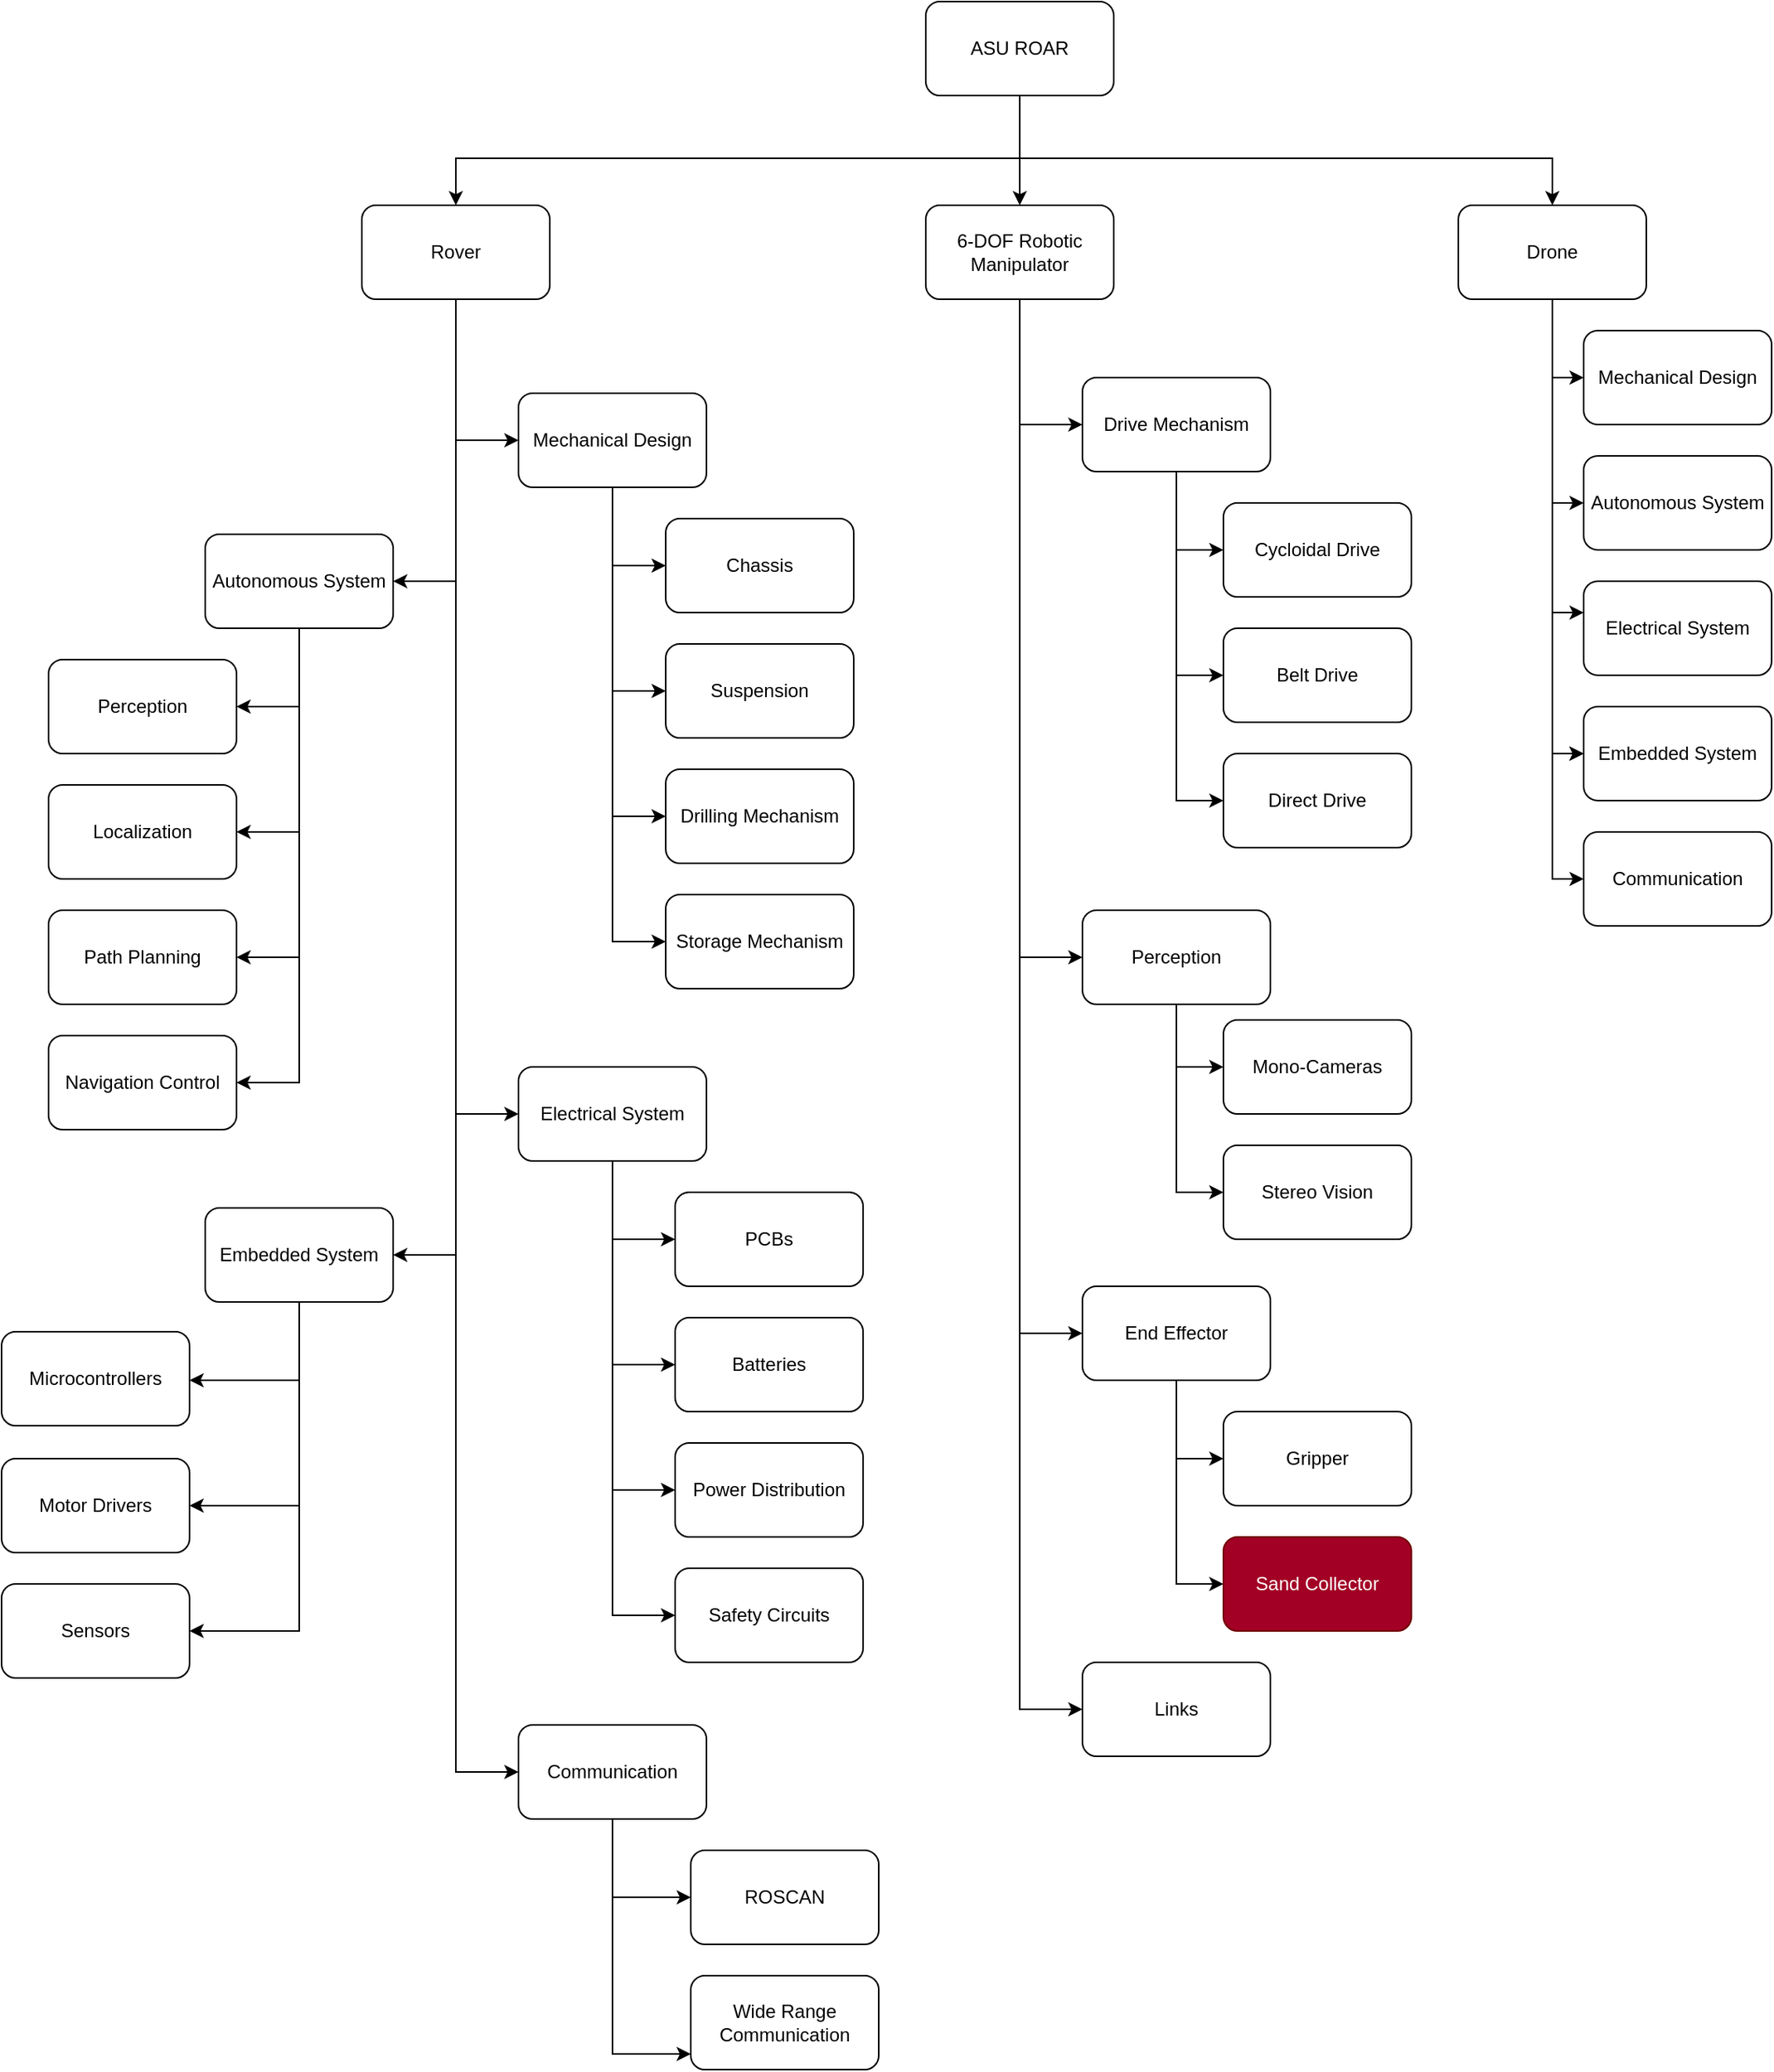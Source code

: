 <mxfile version="26.2.4">
  <diagram id="prtHgNgQTEPvFCAcTncT" name="Page-1">
    <mxGraphModel dx="1562" dy="1045" grid="1" gridSize="10" guides="1" tooltips="1" connect="1" arrows="1" fold="1" page="1" pageScale="1" pageWidth="827" pageHeight="1169" math="0" shadow="0">
      <root>
        <mxCell id="0" />
        <mxCell id="1" parent="0" />
        <mxCell id="N1VjgT0BrK08xfT6yM9E-3" value="" style="edgeStyle=orthogonalEdgeStyle;rounded=0;orthogonalLoop=1;jettySize=auto;html=1;" edge="1" parent="1" source="N1VjgT0BrK08xfT6yM9E-1" target="N1VjgT0BrK08xfT6yM9E-2">
          <mxGeometry relative="1" as="geometry">
            <Array as="points">
              <mxPoint x="520" y="360" />
              <mxPoint x="160" y="360" />
            </Array>
          </mxGeometry>
        </mxCell>
        <mxCell id="N1VjgT0BrK08xfT6yM9E-6" value="" style="edgeStyle=orthogonalEdgeStyle;rounded=0;orthogonalLoop=1;jettySize=auto;html=1;" edge="1" parent="1" source="N1VjgT0BrK08xfT6yM9E-1" target="N1VjgT0BrK08xfT6yM9E-4">
          <mxGeometry relative="1" as="geometry">
            <Array as="points">
              <mxPoint x="520" y="340" />
              <mxPoint x="520" y="340" />
            </Array>
          </mxGeometry>
        </mxCell>
        <mxCell id="N1VjgT0BrK08xfT6yM9E-8" value="" style="edgeStyle=orthogonalEdgeStyle;rounded=0;orthogonalLoop=1;jettySize=auto;html=1;entryX=0.5;entryY=0;entryDx=0;entryDy=0;" edge="1" parent="1" target="N1VjgT0BrK08xfT6yM9E-7">
          <mxGeometry relative="1" as="geometry">
            <mxPoint x="520" y="320" as="sourcePoint" />
            <mxPoint x="770" y="390" as="targetPoint" />
            <Array as="points">
              <mxPoint x="520" y="360" />
              <mxPoint x="860" y="360" />
            </Array>
          </mxGeometry>
        </mxCell>
        <mxCell id="N1VjgT0BrK08xfT6yM9E-1" value="ASU ROAR" style="rounded=1;whiteSpace=wrap;html=1;" vertex="1" parent="1">
          <mxGeometry x="460" y="260" width="120" height="60" as="geometry" />
        </mxCell>
        <mxCell id="N1VjgT0BrK08xfT6yM9E-10" value="" style="edgeStyle=orthogonalEdgeStyle;rounded=0;orthogonalLoop=1;jettySize=auto;html=1;" edge="1" parent="1" source="N1VjgT0BrK08xfT6yM9E-2" target="N1VjgT0BrK08xfT6yM9E-9">
          <mxGeometry relative="1" as="geometry">
            <Array as="points">
              <mxPoint x="160" y="540" />
            </Array>
          </mxGeometry>
        </mxCell>
        <mxCell id="N1VjgT0BrK08xfT6yM9E-12" value="" style="edgeStyle=orthogonalEdgeStyle;rounded=0;orthogonalLoop=1;jettySize=auto;html=1;" edge="1" parent="1" source="N1VjgT0BrK08xfT6yM9E-2" target="N1VjgT0BrK08xfT6yM9E-11">
          <mxGeometry relative="1" as="geometry">
            <Array as="points">
              <mxPoint x="160" y="630" />
            </Array>
          </mxGeometry>
        </mxCell>
        <mxCell id="N1VjgT0BrK08xfT6yM9E-34" value="" style="edgeStyle=orthogonalEdgeStyle;rounded=0;orthogonalLoop=1;jettySize=auto;html=1;" edge="1" parent="1" source="N1VjgT0BrK08xfT6yM9E-2" target="N1VjgT0BrK08xfT6yM9E-33">
          <mxGeometry relative="1" as="geometry">
            <Array as="points">
              <mxPoint x="160" y="1060" />
            </Array>
          </mxGeometry>
        </mxCell>
        <mxCell id="N1VjgT0BrK08xfT6yM9E-36" value="" style="edgeStyle=orthogonalEdgeStyle;rounded=0;orthogonalLoop=1;jettySize=auto;html=1;" edge="1" parent="1" source="N1VjgT0BrK08xfT6yM9E-2" target="N1VjgT0BrK08xfT6yM9E-35">
          <mxGeometry relative="1" as="geometry">
            <Array as="points">
              <mxPoint x="160" y="1390" />
            </Array>
          </mxGeometry>
        </mxCell>
        <mxCell id="N1VjgT0BrK08xfT6yM9E-38" value="" style="edgeStyle=orthogonalEdgeStyle;rounded=0;orthogonalLoop=1;jettySize=auto;html=1;" edge="1" parent="1" source="N1VjgT0BrK08xfT6yM9E-2" target="N1VjgT0BrK08xfT6yM9E-37">
          <mxGeometry relative="1" as="geometry">
            <Array as="points">
              <mxPoint x="160" y="970" />
            </Array>
          </mxGeometry>
        </mxCell>
        <mxCell id="N1VjgT0BrK08xfT6yM9E-2" value="Rover" style="whiteSpace=wrap;html=1;rounded=1;" vertex="1" parent="1">
          <mxGeometry x="100" y="390" width="120" height="60" as="geometry" />
        </mxCell>
        <mxCell id="N1VjgT0BrK08xfT6yM9E-60" value="" style="edgeStyle=orthogonalEdgeStyle;rounded=0;orthogonalLoop=1;jettySize=auto;html=1;" edge="1" parent="1" source="N1VjgT0BrK08xfT6yM9E-4" target="N1VjgT0BrK08xfT6yM9E-59">
          <mxGeometry relative="1" as="geometry">
            <Array as="points">
              <mxPoint x="520" y="530" />
            </Array>
          </mxGeometry>
        </mxCell>
        <mxCell id="N1VjgT0BrK08xfT6yM9E-62" value="" style="edgeStyle=orthogonalEdgeStyle;rounded=0;orthogonalLoop=1;jettySize=auto;html=1;" edge="1" parent="1" source="N1VjgT0BrK08xfT6yM9E-4" target="N1VjgT0BrK08xfT6yM9E-61">
          <mxGeometry relative="1" as="geometry">
            <Array as="points">
              <mxPoint x="520" y="1140" />
              <mxPoint x="520" y="1140" />
            </Array>
          </mxGeometry>
        </mxCell>
        <mxCell id="N1VjgT0BrK08xfT6yM9E-64" value="" style="edgeStyle=orthogonalEdgeStyle;rounded=0;orthogonalLoop=1;jettySize=auto;html=1;" edge="1" parent="1" source="N1VjgT0BrK08xfT6yM9E-4" target="N1VjgT0BrK08xfT6yM9E-63">
          <mxGeometry relative="1" as="geometry">
            <Array as="points">
              <mxPoint x="520" y="1110" />
            </Array>
          </mxGeometry>
        </mxCell>
        <mxCell id="N1VjgT0BrK08xfT6yM9E-66" value="" style="edgeStyle=orthogonalEdgeStyle;rounded=0;orthogonalLoop=1;jettySize=auto;html=1;" edge="1" parent="1" source="N1VjgT0BrK08xfT6yM9E-4" target="N1VjgT0BrK08xfT6yM9E-65">
          <mxGeometry relative="1" as="geometry">
            <Array as="points">
              <mxPoint x="520" y="870" />
            </Array>
          </mxGeometry>
        </mxCell>
        <mxCell id="N1VjgT0BrK08xfT6yM9E-4" value="6-DOF Robotic Manipulator" style="rounded=1;whiteSpace=wrap;html=1;" vertex="1" parent="1">
          <mxGeometry x="460" y="390" width="120" height="60" as="geometry" />
        </mxCell>
        <mxCell id="N1VjgT0BrK08xfT6yM9E-84" value="" style="edgeStyle=orthogonalEdgeStyle;rounded=0;orthogonalLoop=1;jettySize=auto;html=1;" edge="1" parent="1" source="N1VjgT0BrK08xfT6yM9E-7" target="N1VjgT0BrK08xfT6yM9E-83">
          <mxGeometry relative="1" as="geometry">
            <Array as="points">
              <mxPoint x="860" y="500" />
            </Array>
          </mxGeometry>
        </mxCell>
        <mxCell id="N1VjgT0BrK08xfT6yM9E-86" value="" style="edgeStyle=orthogonalEdgeStyle;rounded=0;orthogonalLoop=1;jettySize=auto;html=1;" edge="1" parent="1" source="N1VjgT0BrK08xfT6yM9E-7" target="N1VjgT0BrK08xfT6yM9E-85">
          <mxGeometry relative="1" as="geometry">
            <Array as="points">
              <mxPoint x="860" y="580" />
            </Array>
          </mxGeometry>
        </mxCell>
        <mxCell id="N1VjgT0BrK08xfT6yM9E-88" value="" style="edgeStyle=orthogonalEdgeStyle;rounded=0;orthogonalLoop=1;jettySize=auto;html=1;" edge="1" parent="1" source="N1VjgT0BrK08xfT6yM9E-7" target="N1VjgT0BrK08xfT6yM9E-87">
          <mxGeometry relative="1" as="geometry">
            <Array as="points">
              <mxPoint x="860" y="650" />
            </Array>
          </mxGeometry>
        </mxCell>
        <mxCell id="N1VjgT0BrK08xfT6yM9E-90" value="" style="edgeStyle=orthogonalEdgeStyle;rounded=0;orthogonalLoop=1;jettySize=auto;html=1;entryX=0;entryY=0.5;entryDx=0;entryDy=0;" edge="1" parent="1" source="N1VjgT0BrK08xfT6yM9E-7" target="N1VjgT0BrK08xfT6yM9E-93">
          <mxGeometry relative="1" as="geometry" />
        </mxCell>
        <mxCell id="N1VjgT0BrK08xfT6yM9E-91" value="" style="edgeStyle=orthogonalEdgeStyle;rounded=0;orthogonalLoop=1;jettySize=auto;html=1;" edge="1" parent="1" source="N1VjgT0BrK08xfT6yM9E-7" target="N1VjgT0BrK08xfT6yM9E-89">
          <mxGeometry relative="1" as="geometry">
            <Array as="points">
              <mxPoint x="860" y="740" />
            </Array>
          </mxGeometry>
        </mxCell>
        <mxCell id="N1VjgT0BrK08xfT6yM9E-92" value="" style="edgeStyle=orthogonalEdgeStyle;rounded=0;orthogonalLoop=1;jettySize=auto;html=1;" edge="1" parent="1" source="N1VjgT0BrK08xfT6yM9E-7" target="N1VjgT0BrK08xfT6yM9E-89">
          <mxGeometry relative="1" as="geometry">
            <Array as="points">
              <mxPoint x="860" y="740" />
            </Array>
          </mxGeometry>
        </mxCell>
        <mxCell id="N1VjgT0BrK08xfT6yM9E-7" value="Drone" style="rounded=1;whiteSpace=wrap;html=1;" vertex="1" parent="1">
          <mxGeometry x="800" y="390" width="120" height="60" as="geometry" />
        </mxCell>
        <mxCell id="N1VjgT0BrK08xfT6yM9E-15" value="" style="edgeStyle=orthogonalEdgeStyle;rounded=0;orthogonalLoop=1;jettySize=auto;html=1;" edge="1" parent="1" source="N1VjgT0BrK08xfT6yM9E-9" target="N1VjgT0BrK08xfT6yM9E-13">
          <mxGeometry relative="1" as="geometry">
            <Array as="points">
              <mxPoint x="260" y="620" />
            </Array>
          </mxGeometry>
        </mxCell>
        <mxCell id="N1VjgT0BrK08xfT6yM9E-20" value="" style="edgeStyle=orthogonalEdgeStyle;rounded=0;orthogonalLoop=1;jettySize=auto;html=1;" edge="1" parent="1" source="N1VjgT0BrK08xfT6yM9E-9" target="N1VjgT0BrK08xfT6yM9E-19">
          <mxGeometry relative="1" as="geometry">
            <Array as="points">
              <mxPoint x="260" y="700" />
            </Array>
          </mxGeometry>
        </mxCell>
        <mxCell id="N1VjgT0BrK08xfT6yM9E-22" value="" style="edgeStyle=orthogonalEdgeStyle;rounded=0;orthogonalLoop=1;jettySize=auto;html=1;" edge="1" parent="1" source="N1VjgT0BrK08xfT6yM9E-9" target="N1VjgT0BrK08xfT6yM9E-21">
          <mxGeometry relative="1" as="geometry">
            <Array as="points">
              <mxPoint x="260" y="780" />
            </Array>
          </mxGeometry>
        </mxCell>
        <mxCell id="N1VjgT0BrK08xfT6yM9E-24" value="" style="edgeStyle=orthogonalEdgeStyle;rounded=0;orthogonalLoop=1;jettySize=auto;html=1;" edge="1" parent="1" source="N1VjgT0BrK08xfT6yM9E-9" target="N1VjgT0BrK08xfT6yM9E-23">
          <mxGeometry relative="1" as="geometry">
            <Array as="points">
              <mxPoint x="260" y="860" />
            </Array>
          </mxGeometry>
        </mxCell>
        <mxCell id="N1VjgT0BrK08xfT6yM9E-9" value="Mechanical Design" style="whiteSpace=wrap;html=1;rounded=1;" vertex="1" parent="1">
          <mxGeometry x="200" y="510" width="120" height="60" as="geometry" />
        </mxCell>
        <mxCell id="N1VjgT0BrK08xfT6yM9E-26" value="" style="edgeStyle=orthogonalEdgeStyle;rounded=0;orthogonalLoop=1;jettySize=auto;html=1;" edge="1" parent="1" source="N1VjgT0BrK08xfT6yM9E-11" target="N1VjgT0BrK08xfT6yM9E-25">
          <mxGeometry relative="1" as="geometry">
            <Array as="points">
              <mxPoint x="60" y="710" />
            </Array>
          </mxGeometry>
        </mxCell>
        <mxCell id="N1VjgT0BrK08xfT6yM9E-28" value="" style="edgeStyle=orthogonalEdgeStyle;rounded=0;orthogonalLoop=1;jettySize=auto;html=1;" edge="1" parent="1" source="N1VjgT0BrK08xfT6yM9E-11" target="N1VjgT0BrK08xfT6yM9E-27">
          <mxGeometry relative="1" as="geometry">
            <Array as="points">
              <mxPoint x="60" y="790" />
            </Array>
          </mxGeometry>
        </mxCell>
        <mxCell id="N1VjgT0BrK08xfT6yM9E-30" value="" style="edgeStyle=orthogonalEdgeStyle;rounded=0;orthogonalLoop=1;jettySize=auto;html=1;" edge="1" parent="1" source="N1VjgT0BrK08xfT6yM9E-11" target="N1VjgT0BrK08xfT6yM9E-29">
          <mxGeometry relative="1" as="geometry">
            <Array as="points">
              <mxPoint x="60" y="870" />
            </Array>
          </mxGeometry>
        </mxCell>
        <mxCell id="N1VjgT0BrK08xfT6yM9E-32" value="" style="edgeStyle=orthogonalEdgeStyle;rounded=0;orthogonalLoop=1;jettySize=auto;html=1;" edge="1" parent="1" source="N1VjgT0BrK08xfT6yM9E-11" target="N1VjgT0BrK08xfT6yM9E-31">
          <mxGeometry relative="1" as="geometry">
            <Array as="points">
              <mxPoint x="60" y="950" />
            </Array>
          </mxGeometry>
        </mxCell>
        <mxCell id="N1VjgT0BrK08xfT6yM9E-11" value="Autonomous System" style="whiteSpace=wrap;html=1;rounded=1;" vertex="1" parent="1">
          <mxGeometry y="600" width="120" height="60" as="geometry" />
        </mxCell>
        <mxCell id="N1VjgT0BrK08xfT6yM9E-13" value="Chassis" style="whiteSpace=wrap;html=1;rounded=1;" vertex="1" parent="1">
          <mxGeometry x="294" y="590" width="120" height="60" as="geometry" />
        </mxCell>
        <mxCell id="N1VjgT0BrK08xfT6yM9E-19" value="Suspension" style="whiteSpace=wrap;html=1;rounded=1;" vertex="1" parent="1">
          <mxGeometry x="294" y="670" width="120" height="60" as="geometry" />
        </mxCell>
        <mxCell id="N1VjgT0BrK08xfT6yM9E-21" value="Drilling Mechanism" style="whiteSpace=wrap;html=1;rounded=1;" vertex="1" parent="1">
          <mxGeometry x="294" y="750" width="120" height="60" as="geometry" />
        </mxCell>
        <mxCell id="N1VjgT0BrK08xfT6yM9E-23" value="Storage Mechanism" style="whiteSpace=wrap;html=1;rounded=1;" vertex="1" parent="1">
          <mxGeometry x="294" y="830" width="120" height="60" as="geometry" />
        </mxCell>
        <mxCell id="N1VjgT0BrK08xfT6yM9E-25" value="Perception" style="whiteSpace=wrap;html=1;rounded=1;" vertex="1" parent="1">
          <mxGeometry x="-100" y="680" width="120" height="60" as="geometry" />
        </mxCell>
        <mxCell id="N1VjgT0BrK08xfT6yM9E-27" value="Localization" style="whiteSpace=wrap;html=1;rounded=1;" vertex="1" parent="1">
          <mxGeometry x="-100" y="760" width="120" height="60" as="geometry" />
        </mxCell>
        <mxCell id="N1VjgT0BrK08xfT6yM9E-29" value="Path Planning" style="whiteSpace=wrap;html=1;rounded=1;" vertex="1" parent="1">
          <mxGeometry x="-100" y="840" width="120" height="60" as="geometry" />
        </mxCell>
        <mxCell id="N1VjgT0BrK08xfT6yM9E-31" value="Navigation Control" style="whiteSpace=wrap;html=1;rounded=1;" vertex="1" parent="1">
          <mxGeometry x="-100" y="920" width="120" height="60" as="geometry" />
        </mxCell>
        <mxCell id="N1VjgT0BrK08xfT6yM9E-49" value="" style="edgeStyle=orthogonalEdgeStyle;rounded=0;orthogonalLoop=1;jettySize=auto;html=1;" edge="1" parent="1" source="N1VjgT0BrK08xfT6yM9E-33" target="N1VjgT0BrK08xfT6yM9E-48">
          <mxGeometry relative="1" as="geometry">
            <Array as="points">
              <mxPoint x="60" y="1140" />
            </Array>
          </mxGeometry>
        </mxCell>
        <mxCell id="N1VjgT0BrK08xfT6yM9E-51" value="" style="edgeStyle=orthogonalEdgeStyle;rounded=0;orthogonalLoop=1;jettySize=auto;html=1;entryX=1;entryY=0.5;entryDx=0;entryDy=0;" edge="1" parent="1" target="N1VjgT0BrK08xfT6yM9E-50">
          <mxGeometry relative="1" as="geometry">
            <mxPoint x="60" y="1160" as="sourcePoint" />
            <mxPoint y="1240" as="targetPoint" />
            <Array as="points">
              <mxPoint x="60" y="1220" />
            </Array>
          </mxGeometry>
        </mxCell>
        <mxCell id="N1VjgT0BrK08xfT6yM9E-53" value="" style="edgeStyle=orthogonalEdgeStyle;rounded=0;orthogonalLoop=1;jettySize=auto;html=1;" edge="1" parent="1" source="N1VjgT0BrK08xfT6yM9E-33" target="N1VjgT0BrK08xfT6yM9E-52">
          <mxGeometry relative="1" as="geometry">
            <Array as="points">
              <mxPoint x="60" y="1300" />
            </Array>
          </mxGeometry>
        </mxCell>
        <mxCell id="N1VjgT0BrK08xfT6yM9E-33" value="Embedded System" style="whiteSpace=wrap;html=1;rounded=1;" vertex="1" parent="1">
          <mxGeometry y="1030" width="120" height="60" as="geometry" />
        </mxCell>
        <mxCell id="N1VjgT0BrK08xfT6yM9E-56" value="" style="edgeStyle=orthogonalEdgeStyle;rounded=0;orthogonalLoop=1;jettySize=auto;html=1;" edge="1" parent="1" source="N1VjgT0BrK08xfT6yM9E-35" target="N1VjgT0BrK08xfT6yM9E-55">
          <mxGeometry relative="1" as="geometry">
            <Array as="points">
              <mxPoint x="260" y="1470" />
            </Array>
          </mxGeometry>
        </mxCell>
        <mxCell id="N1VjgT0BrK08xfT6yM9E-58" value="" style="edgeStyle=orthogonalEdgeStyle;rounded=0;orthogonalLoop=1;jettySize=auto;html=1;" edge="1" parent="1" source="N1VjgT0BrK08xfT6yM9E-35" target="N1VjgT0BrK08xfT6yM9E-57">
          <mxGeometry relative="1" as="geometry">
            <Array as="points">
              <mxPoint x="260" y="1570" />
            </Array>
          </mxGeometry>
        </mxCell>
        <mxCell id="N1VjgT0BrK08xfT6yM9E-35" value="Communication" style="whiteSpace=wrap;html=1;rounded=1;" vertex="1" parent="1">
          <mxGeometry x="200" y="1360" width="120" height="60" as="geometry" />
        </mxCell>
        <mxCell id="N1VjgT0BrK08xfT6yM9E-40" value="" style="edgeStyle=orthogonalEdgeStyle;rounded=0;orthogonalLoop=1;jettySize=auto;html=1;" edge="1" parent="1" source="N1VjgT0BrK08xfT6yM9E-37" target="N1VjgT0BrK08xfT6yM9E-39">
          <mxGeometry relative="1" as="geometry">
            <Array as="points">
              <mxPoint x="260" y="1050" />
            </Array>
          </mxGeometry>
        </mxCell>
        <mxCell id="N1VjgT0BrK08xfT6yM9E-42" value="" style="edgeStyle=orthogonalEdgeStyle;rounded=0;orthogonalLoop=1;jettySize=auto;html=1;" edge="1" parent="1" source="N1VjgT0BrK08xfT6yM9E-37" target="N1VjgT0BrK08xfT6yM9E-41">
          <mxGeometry relative="1" as="geometry">
            <Array as="points">
              <mxPoint x="260" y="1130" />
            </Array>
          </mxGeometry>
        </mxCell>
        <mxCell id="N1VjgT0BrK08xfT6yM9E-44" value="" style="edgeStyle=orthogonalEdgeStyle;rounded=0;orthogonalLoop=1;jettySize=auto;html=1;" edge="1" parent="1" source="N1VjgT0BrK08xfT6yM9E-37" target="N1VjgT0BrK08xfT6yM9E-43">
          <mxGeometry relative="1" as="geometry">
            <Array as="points">
              <mxPoint x="260" y="1210" />
            </Array>
          </mxGeometry>
        </mxCell>
        <mxCell id="N1VjgT0BrK08xfT6yM9E-46" value="" style="edgeStyle=orthogonalEdgeStyle;rounded=0;orthogonalLoop=1;jettySize=auto;html=1;" edge="1" parent="1" source="N1VjgT0BrK08xfT6yM9E-37" target="N1VjgT0BrK08xfT6yM9E-45">
          <mxGeometry relative="1" as="geometry">
            <Array as="points">
              <mxPoint x="260" y="1290" />
            </Array>
          </mxGeometry>
        </mxCell>
        <mxCell id="N1VjgT0BrK08xfT6yM9E-37" value="Electrical System" style="whiteSpace=wrap;html=1;rounded=1;" vertex="1" parent="1">
          <mxGeometry x="200" y="940" width="120" height="60" as="geometry" />
        </mxCell>
        <mxCell id="N1VjgT0BrK08xfT6yM9E-39" value="PCBs" style="whiteSpace=wrap;html=1;rounded=1;" vertex="1" parent="1">
          <mxGeometry x="300" y="1020" width="120" height="60" as="geometry" />
        </mxCell>
        <mxCell id="N1VjgT0BrK08xfT6yM9E-41" value="Batteries" style="whiteSpace=wrap;html=1;rounded=1;" vertex="1" parent="1">
          <mxGeometry x="300" y="1100" width="120" height="60" as="geometry" />
        </mxCell>
        <mxCell id="N1VjgT0BrK08xfT6yM9E-43" value="Power Distribution" style="whiteSpace=wrap;html=1;rounded=1;" vertex="1" parent="1">
          <mxGeometry x="300" y="1180" width="120" height="60" as="geometry" />
        </mxCell>
        <mxCell id="N1VjgT0BrK08xfT6yM9E-45" value="Safety Circuits" style="whiteSpace=wrap;html=1;rounded=1;" vertex="1" parent="1">
          <mxGeometry x="300" y="1260" width="120" height="60" as="geometry" />
        </mxCell>
        <mxCell id="N1VjgT0BrK08xfT6yM9E-50" value="Motor Drivers" style="whiteSpace=wrap;html=1;rounded=1;" vertex="1" parent="1">
          <mxGeometry x="-130" y="1190" width="120" height="60" as="geometry" />
        </mxCell>
        <mxCell id="N1VjgT0BrK08xfT6yM9E-52" value="Sensors" style="whiteSpace=wrap;html=1;rounded=1;" vertex="1" parent="1">
          <mxGeometry x="-130" y="1270" width="120" height="60" as="geometry" />
        </mxCell>
        <mxCell id="N1VjgT0BrK08xfT6yM9E-48" value="Microcontrollers" style="whiteSpace=wrap;html=1;rounded=1;" vertex="1" parent="1">
          <mxGeometry x="-130" y="1109" width="120" height="60" as="geometry" />
        </mxCell>
        <mxCell id="N1VjgT0BrK08xfT6yM9E-55" value="ROSCAN" style="whiteSpace=wrap;html=1;rounded=1;" vertex="1" parent="1">
          <mxGeometry x="310" y="1440" width="120" height="60" as="geometry" />
        </mxCell>
        <mxCell id="N1VjgT0BrK08xfT6yM9E-57" value="Wide Range Communication" style="whiteSpace=wrap;html=1;rounded=1;" vertex="1" parent="1">
          <mxGeometry x="310" y="1520" width="120" height="60" as="geometry" />
        </mxCell>
        <mxCell id="N1VjgT0BrK08xfT6yM9E-68" value="" style="edgeStyle=orthogonalEdgeStyle;rounded=0;orthogonalLoop=1;jettySize=auto;html=1;" edge="1" parent="1" source="N1VjgT0BrK08xfT6yM9E-59" target="N1VjgT0BrK08xfT6yM9E-67">
          <mxGeometry relative="1" as="geometry">
            <Array as="points">
              <mxPoint x="620" y="690" />
            </Array>
          </mxGeometry>
        </mxCell>
        <mxCell id="N1VjgT0BrK08xfT6yM9E-70" value="" style="edgeStyle=orthogonalEdgeStyle;rounded=0;orthogonalLoop=1;jettySize=auto;html=1;" edge="1" parent="1" source="N1VjgT0BrK08xfT6yM9E-59" target="N1VjgT0BrK08xfT6yM9E-69">
          <mxGeometry relative="1" as="geometry">
            <Array as="points">
              <mxPoint x="620" y="770" />
            </Array>
          </mxGeometry>
        </mxCell>
        <mxCell id="N1VjgT0BrK08xfT6yM9E-72" value="" style="edgeStyle=orthogonalEdgeStyle;rounded=0;orthogonalLoop=1;jettySize=auto;html=1;" edge="1" parent="1" source="N1VjgT0BrK08xfT6yM9E-59" target="N1VjgT0BrK08xfT6yM9E-71">
          <mxGeometry relative="1" as="geometry">
            <Array as="points">
              <mxPoint x="620" y="610" />
            </Array>
          </mxGeometry>
        </mxCell>
        <mxCell id="N1VjgT0BrK08xfT6yM9E-59" value="Drive Mechanism" style="rounded=1;whiteSpace=wrap;html=1;" vertex="1" parent="1">
          <mxGeometry x="560" y="500" width="120" height="60" as="geometry" />
        </mxCell>
        <mxCell id="N1VjgT0BrK08xfT6yM9E-61" value="Links" style="rounded=1;whiteSpace=wrap;html=1;" vertex="1" parent="1">
          <mxGeometry x="560" y="1320" width="120" height="60" as="geometry" />
        </mxCell>
        <mxCell id="N1VjgT0BrK08xfT6yM9E-80" value="" style="edgeStyle=orthogonalEdgeStyle;rounded=0;orthogonalLoop=1;jettySize=auto;html=1;" edge="1" parent="1" source="N1VjgT0BrK08xfT6yM9E-63" target="N1VjgT0BrK08xfT6yM9E-79">
          <mxGeometry relative="1" as="geometry">
            <Array as="points">
              <mxPoint x="620" y="1190" />
            </Array>
          </mxGeometry>
        </mxCell>
        <mxCell id="N1VjgT0BrK08xfT6yM9E-82" value="" style="edgeStyle=orthogonalEdgeStyle;rounded=0;orthogonalLoop=1;jettySize=auto;html=1;" edge="1" parent="1" source="N1VjgT0BrK08xfT6yM9E-63" target="N1VjgT0BrK08xfT6yM9E-81">
          <mxGeometry relative="1" as="geometry">
            <Array as="points">
              <mxPoint x="620" y="1270" />
            </Array>
          </mxGeometry>
        </mxCell>
        <mxCell id="N1VjgT0BrK08xfT6yM9E-63" value="End Effector" style="rounded=1;whiteSpace=wrap;html=1;" vertex="1" parent="1">
          <mxGeometry x="560" y="1080" width="120" height="60" as="geometry" />
        </mxCell>
        <mxCell id="N1VjgT0BrK08xfT6yM9E-75" value="" style="edgeStyle=orthogonalEdgeStyle;rounded=0;orthogonalLoop=1;jettySize=auto;html=1;" edge="1" parent="1" source="N1VjgT0BrK08xfT6yM9E-65" target="N1VjgT0BrK08xfT6yM9E-74">
          <mxGeometry relative="1" as="geometry">
            <Array as="points">
              <mxPoint x="620" y="940" />
            </Array>
          </mxGeometry>
        </mxCell>
        <mxCell id="N1VjgT0BrK08xfT6yM9E-77" value="" style="edgeStyle=orthogonalEdgeStyle;rounded=0;orthogonalLoop=1;jettySize=auto;html=1;" edge="1" parent="1" source="N1VjgT0BrK08xfT6yM9E-65" target="N1VjgT0BrK08xfT6yM9E-76">
          <mxGeometry relative="1" as="geometry">
            <Array as="points">
              <mxPoint x="620" y="1020" />
            </Array>
          </mxGeometry>
        </mxCell>
        <mxCell id="N1VjgT0BrK08xfT6yM9E-65" value="Perception" style="rounded=1;whiteSpace=wrap;html=1;" vertex="1" parent="1">
          <mxGeometry x="560" y="840" width="120" height="60" as="geometry" />
        </mxCell>
        <mxCell id="N1VjgT0BrK08xfT6yM9E-67" value="Belt Drive" style="rounded=1;whiteSpace=wrap;html=1;" vertex="1" parent="1">
          <mxGeometry x="650" y="660" width="120" height="60" as="geometry" />
        </mxCell>
        <mxCell id="N1VjgT0BrK08xfT6yM9E-69" value="Direct Drive" style="rounded=1;whiteSpace=wrap;html=1;" vertex="1" parent="1">
          <mxGeometry x="650" y="740" width="120" height="60" as="geometry" />
        </mxCell>
        <mxCell id="N1VjgT0BrK08xfT6yM9E-71" value="Cycloidal Drive" style="rounded=1;whiteSpace=wrap;html=1;" vertex="1" parent="1">
          <mxGeometry x="650" y="580" width="120" height="60" as="geometry" />
        </mxCell>
        <mxCell id="N1VjgT0BrK08xfT6yM9E-74" value="Mono-Cameras" style="rounded=1;whiteSpace=wrap;html=1;" vertex="1" parent="1">
          <mxGeometry x="650" y="910" width="120" height="60" as="geometry" />
        </mxCell>
        <mxCell id="N1VjgT0BrK08xfT6yM9E-76" value="Stereo Vision" style="rounded=1;whiteSpace=wrap;html=1;" vertex="1" parent="1">
          <mxGeometry x="650" y="990" width="120" height="60" as="geometry" />
        </mxCell>
        <mxCell id="N1VjgT0BrK08xfT6yM9E-79" value="Gripper" style="rounded=1;whiteSpace=wrap;html=1;" vertex="1" parent="1">
          <mxGeometry x="650" y="1160" width="120" height="60" as="geometry" />
        </mxCell>
        <mxCell id="N1VjgT0BrK08xfT6yM9E-81" value="Sand Collector" style="rounded=1;whiteSpace=wrap;html=1;fillColor=#a20025;fontColor=#ffffff;strokeColor=#6F0000;" vertex="1" parent="1">
          <mxGeometry x="650" y="1240" width="120" height="60" as="geometry" />
        </mxCell>
        <mxCell id="N1VjgT0BrK08xfT6yM9E-83" value="Mechanical Design" style="rounded=1;whiteSpace=wrap;html=1;" vertex="1" parent="1">
          <mxGeometry x="880" y="470" width="120" height="60" as="geometry" />
        </mxCell>
        <mxCell id="N1VjgT0BrK08xfT6yM9E-85" value="Autonomous System" style="rounded=1;whiteSpace=wrap;html=1;" vertex="1" parent="1">
          <mxGeometry x="880" y="550" width="120" height="60" as="geometry" />
        </mxCell>
        <mxCell id="N1VjgT0BrK08xfT6yM9E-87" value="Electrical System" style="rounded=1;whiteSpace=wrap;html=1;" vertex="1" parent="1">
          <mxGeometry x="880" y="630" width="120" height="60" as="geometry" />
        </mxCell>
        <mxCell id="N1VjgT0BrK08xfT6yM9E-89" value="Embedded System" style="rounded=1;whiteSpace=wrap;html=1;" vertex="1" parent="1">
          <mxGeometry x="880" y="710" width="120" height="60" as="geometry" />
        </mxCell>
        <mxCell id="N1VjgT0BrK08xfT6yM9E-93" value="Communication" style="rounded=1;whiteSpace=wrap;html=1;" vertex="1" parent="1">
          <mxGeometry x="880" y="790" width="120" height="60" as="geometry" />
        </mxCell>
      </root>
    </mxGraphModel>
  </diagram>
</mxfile>

